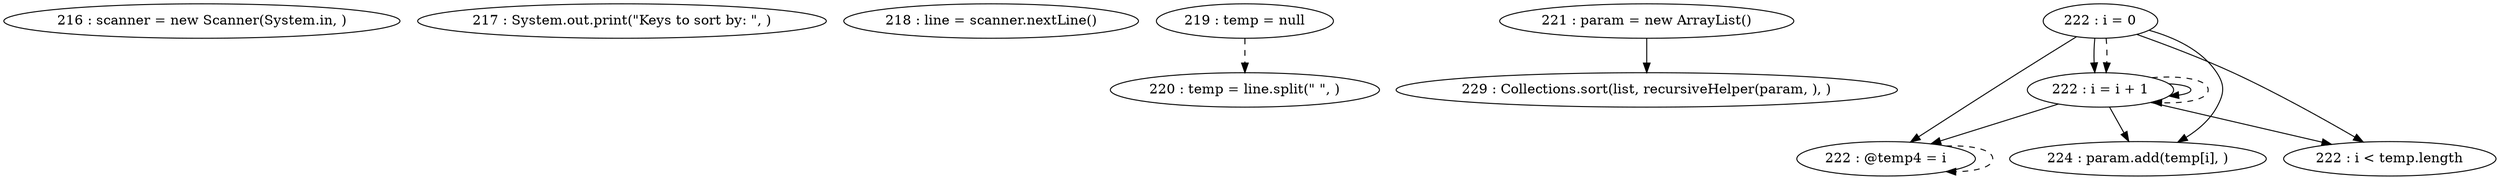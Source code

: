 digraph G {
"216 : scanner = new Scanner(System.in, )"
"217 : System.out.print(\"Keys to sort by: \", )"
"218 : line = scanner.nextLine()"
"219 : temp = null"
"219 : temp = null" -> "220 : temp = line.split(\" \", )" [style=dashed]
"220 : temp = line.split(\" \", )"
"221 : param = new ArrayList()"
"221 : param = new ArrayList()" -> "229 : Collections.sort(list, recursiveHelper(param, ), )"
"222 : i = 0"
"222 : i = 0" -> "222 : @temp4 = i"
"222 : i = 0" -> "224 : param.add(temp[i], )"
"222 : i = 0" -> "222 : i < temp.length"
"222 : i = 0" -> "222 : i = i + 1"
"222 : i = 0" -> "222 : i = i + 1" [style=dashed]
"222 : i < temp.length"
"224 : param.add(temp[i], )"
"222 : @temp4 = i"
"222 : @temp4 = i" -> "222 : @temp4 = i" [style=dashed]
"222 : i = i + 1"
"222 : i = i + 1" -> "222 : @temp4 = i"
"222 : i = i + 1" -> "224 : param.add(temp[i], )"
"222 : i = i + 1" -> "222 : i < temp.length"
"222 : i = i + 1" -> "222 : i = i + 1"
"222 : i = i + 1" -> "222 : i = i + 1" [style=dashed]
"229 : Collections.sort(list, recursiveHelper(param, ), )"
}
